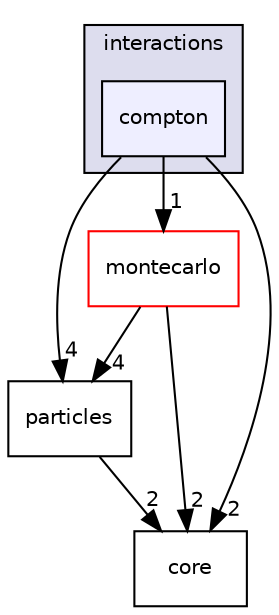 digraph "include/interactions/compton" {
  compound=true
  node [ fontsize="10", fontname="Helvetica"];
  edge [ labelfontsize="10", labelfontname="Helvetica"];
  subgraph clusterdir_a0e072522556b65a93a9487bd14d855c {
    graph [ bgcolor="#ddddee", pencolor="black", label="interactions" fontname="Helvetica", fontsize="10", URL="dir_a0e072522556b65a93a9487bd14d855c.html"]
  dir_bc6b5ddc08ea06720171dc2f16f694de [shape=box, label="compton", style="filled", fillcolor="#eeeeff", pencolor="black", URL="dir_bc6b5ddc08ea06720171dc2f16f694de.html"];
  }
  dir_4500ae5066efdd32ca33cf133a51d304 [shape=box label="particles" URL="dir_4500ae5066efdd32ca33cf133a51d304.html"];
  dir_f9d60213ad3e9a3f75b58cadac8553a7 [shape=box label="montecarlo" fillcolor="white" style="filled" color="red" URL="dir_f9d60213ad3e9a3f75b58cadac8553a7.html"];
  dir_3d69f64eaf81436fe2b22361382717e5 [shape=box label="core" URL="dir_3d69f64eaf81436fe2b22361382717e5.html"];
  dir_4500ae5066efdd32ca33cf133a51d304->dir_3d69f64eaf81436fe2b22361382717e5 [headlabel="2", labeldistance=1.5 headhref="dir_000014_000003.html"];
  dir_bc6b5ddc08ea06720171dc2f16f694de->dir_4500ae5066efdd32ca33cf133a51d304 [headlabel="4", labeldistance=1.5 headhref="dir_000010_000014.html"];
  dir_bc6b5ddc08ea06720171dc2f16f694de->dir_f9d60213ad3e9a3f75b58cadac8553a7 [headlabel="1", labeldistance=1.5 headhref="dir_000010_000012.html"];
  dir_bc6b5ddc08ea06720171dc2f16f694de->dir_3d69f64eaf81436fe2b22361382717e5 [headlabel="2", labeldistance=1.5 headhref="dir_000010_000003.html"];
  dir_f9d60213ad3e9a3f75b58cadac8553a7->dir_4500ae5066efdd32ca33cf133a51d304 [headlabel="4", labeldistance=1.5 headhref="dir_000012_000014.html"];
  dir_f9d60213ad3e9a3f75b58cadac8553a7->dir_3d69f64eaf81436fe2b22361382717e5 [headlabel="2", labeldistance=1.5 headhref="dir_000012_000003.html"];
}
